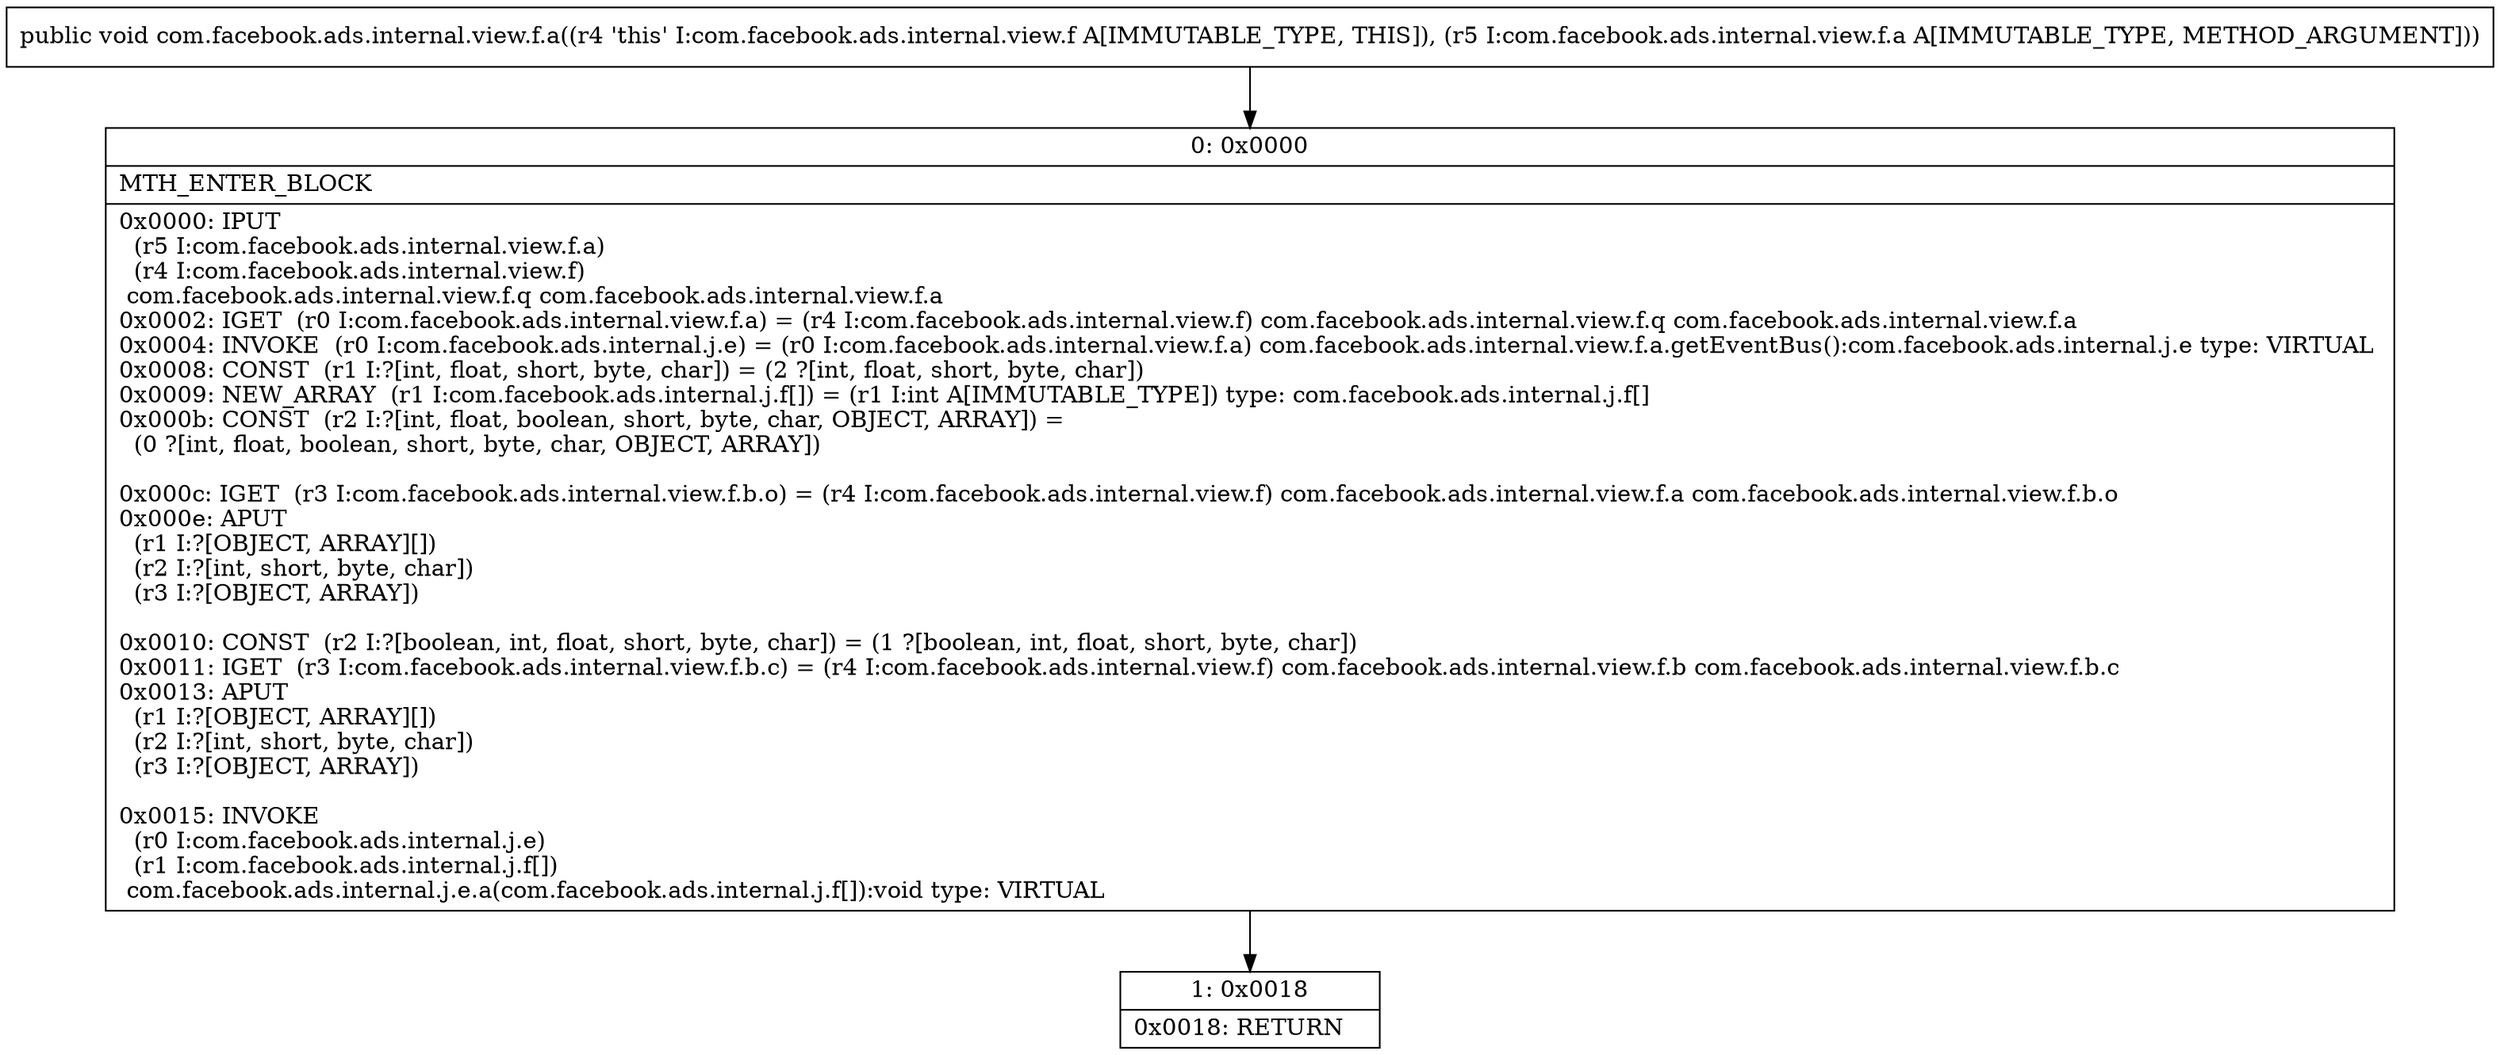 digraph "CFG forcom.facebook.ads.internal.view.f.a(Lcom\/facebook\/ads\/internal\/view\/f\/a;)V" {
Node_0 [shape=record,label="{0\:\ 0x0000|MTH_ENTER_BLOCK\l|0x0000: IPUT  \l  (r5 I:com.facebook.ads.internal.view.f.a)\l  (r4 I:com.facebook.ads.internal.view.f)\l com.facebook.ads.internal.view.f.q com.facebook.ads.internal.view.f.a \l0x0002: IGET  (r0 I:com.facebook.ads.internal.view.f.a) = (r4 I:com.facebook.ads.internal.view.f) com.facebook.ads.internal.view.f.q com.facebook.ads.internal.view.f.a \l0x0004: INVOKE  (r0 I:com.facebook.ads.internal.j.e) = (r0 I:com.facebook.ads.internal.view.f.a) com.facebook.ads.internal.view.f.a.getEventBus():com.facebook.ads.internal.j.e type: VIRTUAL \l0x0008: CONST  (r1 I:?[int, float, short, byte, char]) = (2 ?[int, float, short, byte, char]) \l0x0009: NEW_ARRAY  (r1 I:com.facebook.ads.internal.j.f[]) = (r1 I:int A[IMMUTABLE_TYPE]) type: com.facebook.ads.internal.j.f[] \l0x000b: CONST  (r2 I:?[int, float, boolean, short, byte, char, OBJECT, ARRAY]) = \l  (0 ?[int, float, boolean, short, byte, char, OBJECT, ARRAY])\l \l0x000c: IGET  (r3 I:com.facebook.ads.internal.view.f.b.o) = (r4 I:com.facebook.ads.internal.view.f) com.facebook.ads.internal.view.f.a com.facebook.ads.internal.view.f.b.o \l0x000e: APUT  \l  (r1 I:?[OBJECT, ARRAY][])\l  (r2 I:?[int, short, byte, char])\l  (r3 I:?[OBJECT, ARRAY])\l \l0x0010: CONST  (r2 I:?[boolean, int, float, short, byte, char]) = (1 ?[boolean, int, float, short, byte, char]) \l0x0011: IGET  (r3 I:com.facebook.ads.internal.view.f.b.c) = (r4 I:com.facebook.ads.internal.view.f) com.facebook.ads.internal.view.f.b com.facebook.ads.internal.view.f.b.c \l0x0013: APUT  \l  (r1 I:?[OBJECT, ARRAY][])\l  (r2 I:?[int, short, byte, char])\l  (r3 I:?[OBJECT, ARRAY])\l \l0x0015: INVOKE  \l  (r0 I:com.facebook.ads.internal.j.e)\l  (r1 I:com.facebook.ads.internal.j.f[])\l com.facebook.ads.internal.j.e.a(com.facebook.ads.internal.j.f[]):void type: VIRTUAL \l}"];
Node_1 [shape=record,label="{1\:\ 0x0018|0x0018: RETURN   \l}"];
MethodNode[shape=record,label="{public void com.facebook.ads.internal.view.f.a((r4 'this' I:com.facebook.ads.internal.view.f A[IMMUTABLE_TYPE, THIS]), (r5 I:com.facebook.ads.internal.view.f.a A[IMMUTABLE_TYPE, METHOD_ARGUMENT])) }"];
MethodNode -> Node_0;
Node_0 -> Node_1;
}

